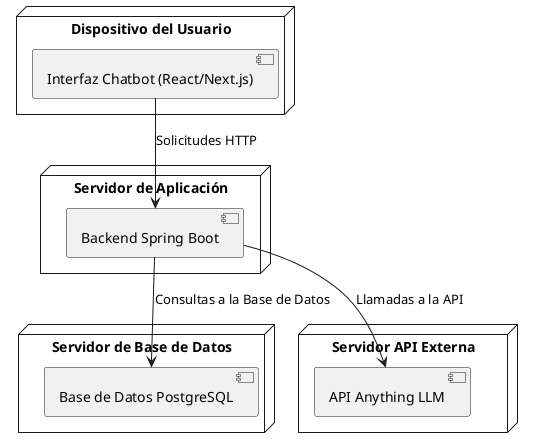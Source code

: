 @startuml Diagrama-Despliegue
node "Dispositivo del Usuario" {
    component "Interfaz Chatbot (React/Next.js)"
}

node "Servidor de Aplicación" {
    component "Backend Spring Boot"
}

node "Servidor de Base de Datos" {
    component "Base de Datos PostgreSQL"
}

node "Servidor API Externa" {
    component "API Anything LLM"
}

"Interfaz Chatbot (React/Next.js)" --> "Backend Spring Boot" : "Solicitudes HTTP"
"Backend Spring Boot" --> "Base de Datos PostgreSQL" : "Consultas a la Base de Datos"
"Backend Spring Boot" --> "API Anything LLM" : "Llamadas a la API"
@enduml
